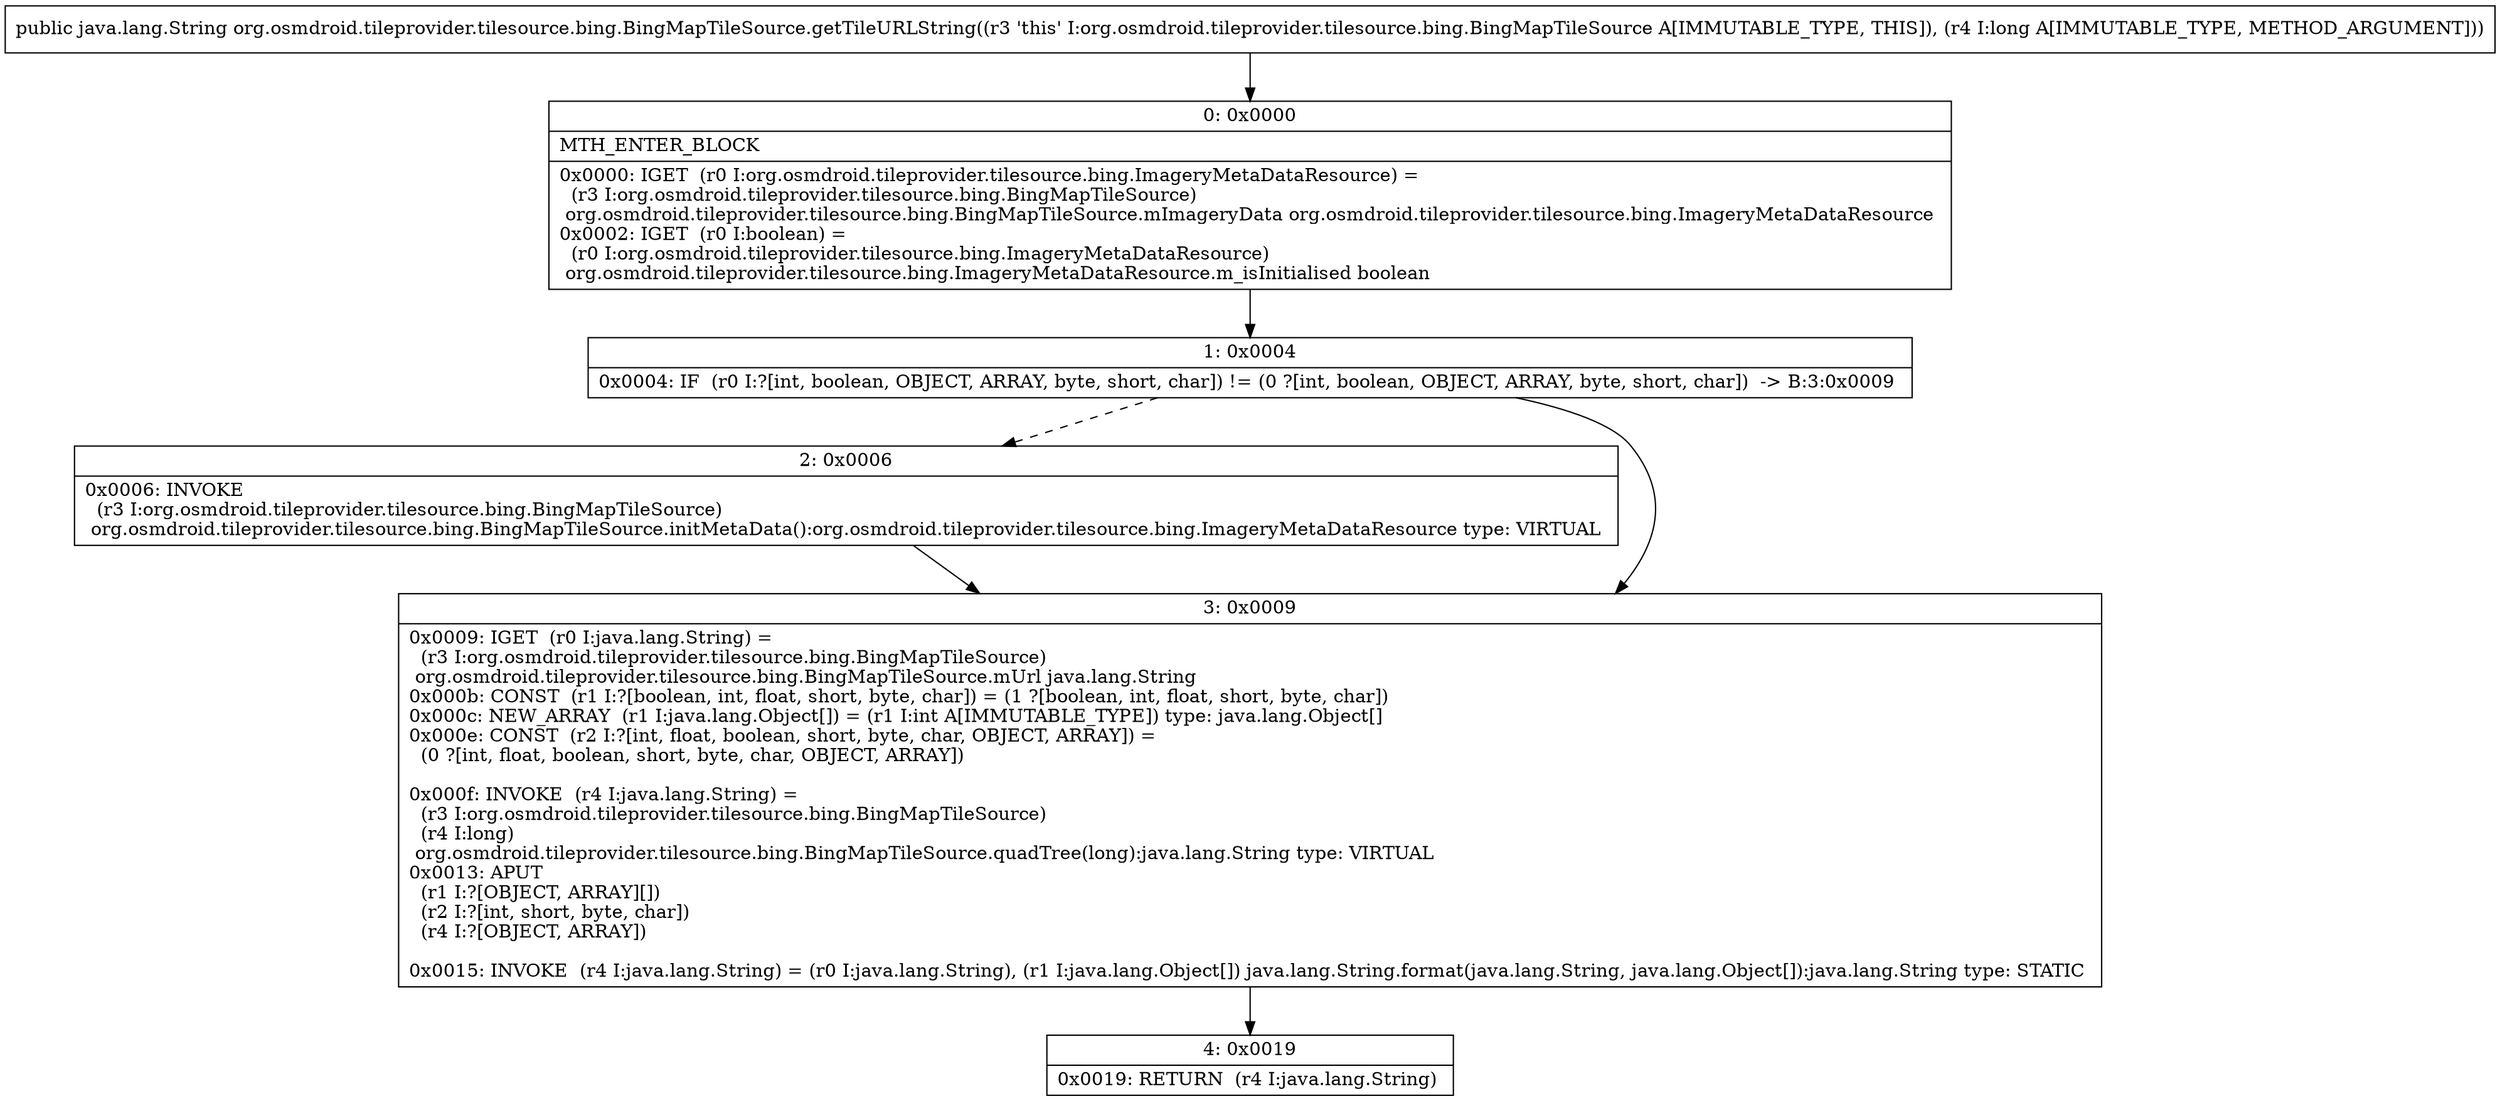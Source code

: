 digraph "CFG fororg.osmdroid.tileprovider.tilesource.bing.BingMapTileSource.getTileURLString(J)Ljava\/lang\/String;" {
Node_0 [shape=record,label="{0\:\ 0x0000|MTH_ENTER_BLOCK\l|0x0000: IGET  (r0 I:org.osmdroid.tileprovider.tilesource.bing.ImageryMetaDataResource) = \l  (r3 I:org.osmdroid.tileprovider.tilesource.bing.BingMapTileSource)\l org.osmdroid.tileprovider.tilesource.bing.BingMapTileSource.mImageryData org.osmdroid.tileprovider.tilesource.bing.ImageryMetaDataResource \l0x0002: IGET  (r0 I:boolean) = \l  (r0 I:org.osmdroid.tileprovider.tilesource.bing.ImageryMetaDataResource)\l org.osmdroid.tileprovider.tilesource.bing.ImageryMetaDataResource.m_isInitialised boolean \l}"];
Node_1 [shape=record,label="{1\:\ 0x0004|0x0004: IF  (r0 I:?[int, boolean, OBJECT, ARRAY, byte, short, char]) != (0 ?[int, boolean, OBJECT, ARRAY, byte, short, char])  \-\> B:3:0x0009 \l}"];
Node_2 [shape=record,label="{2\:\ 0x0006|0x0006: INVOKE  \l  (r3 I:org.osmdroid.tileprovider.tilesource.bing.BingMapTileSource)\l org.osmdroid.tileprovider.tilesource.bing.BingMapTileSource.initMetaData():org.osmdroid.tileprovider.tilesource.bing.ImageryMetaDataResource type: VIRTUAL \l}"];
Node_3 [shape=record,label="{3\:\ 0x0009|0x0009: IGET  (r0 I:java.lang.String) = \l  (r3 I:org.osmdroid.tileprovider.tilesource.bing.BingMapTileSource)\l org.osmdroid.tileprovider.tilesource.bing.BingMapTileSource.mUrl java.lang.String \l0x000b: CONST  (r1 I:?[boolean, int, float, short, byte, char]) = (1 ?[boolean, int, float, short, byte, char]) \l0x000c: NEW_ARRAY  (r1 I:java.lang.Object[]) = (r1 I:int A[IMMUTABLE_TYPE]) type: java.lang.Object[] \l0x000e: CONST  (r2 I:?[int, float, boolean, short, byte, char, OBJECT, ARRAY]) = \l  (0 ?[int, float, boolean, short, byte, char, OBJECT, ARRAY])\l \l0x000f: INVOKE  (r4 I:java.lang.String) = \l  (r3 I:org.osmdroid.tileprovider.tilesource.bing.BingMapTileSource)\l  (r4 I:long)\l org.osmdroid.tileprovider.tilesource.bing.BingMapTileSource.quadTree(long):java.lang.String type: VIRTUAL \l0x0013: APUT  \l  (r1 I:?[OBJECT, ARRAY][])\l  (r2 I:?[int, short, byte, char])\l  (r4 I:?[OBJECT, ARRAY])\l \l0x0015: INVOKE  (r4 I:java.lang.String) = (r0 I:java.lang.String), (r1 I:java.lang.Object[]) java.lang.String.format(java.lang.String, java.lang.Object[]):java.lang.String type: STATIC \l}"];
Node_4 [shape=record,label="{4\:\ 0x0019|0x0019: RETURN  (r4 I:java.lang.String) \l}"];
MethodNode[shape=record,label="{public java.lang.String org.osmdroid.tileprovider.tilesource.bing.BingMapTileSource.getTileURLString((r3 'this' I:org.osmdroid.tileprovider.tilesource.bing.BingMapTileSource A[IMMUTABLE_TYPE, THIS]), (r4 I:long A[IMMUTABLE_TYPE, METHOD_ARGUMENT])) }"];
MethodNode -> Node_0;
Node_0 -> Node_1;
Node_1 -> Node_2[style=dashed];
Node_1 -> Node_3;
Node_2 -> Node_3;
Node_3 -> Node_4;
}

